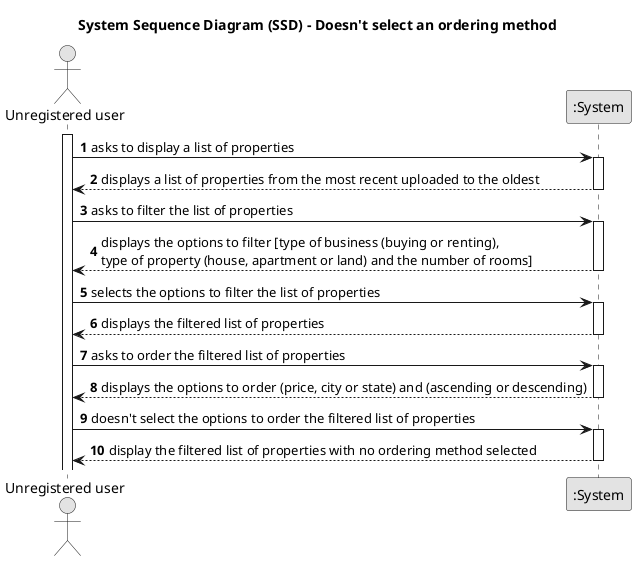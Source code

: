@startuml
skinparam monochrome true
skinparam packageStyle rectangle
skinparam shadowing false

title System Sequence Diagram (SSD) - Doesn't select an ordering method

autonumber

actor "Unregistered user" as User
participant ":System" as System

activate User

    User -> System : asks to display a list of properties
        activate System

    System --> User : displays a list of properties from the most recent uploaded to the oldest
        deactivate System

    User -> System : asks to filter the list of properties
        activate System

    System --> User : displays the options to filter [type of business (buying or renting), \ntype of property (house, apartment or land) and the number of rooms]
        deactivate System

    User -> System : selects the options to filter the list of properties
        activate System

    System --> User : displays the filtered list of properties
        deactivate System

    User -> System : asks to order the filtered list of properties
        activate System

    System --> User : displays the options to order (price, city or state) and (ascending or descending)
        deactivate System

    User -> System : doesn't select the options to order the filtered list of properties
        activate System

    System --> User : display the filtered list of properties with no ordering method selected
        deactivate System


@enduml